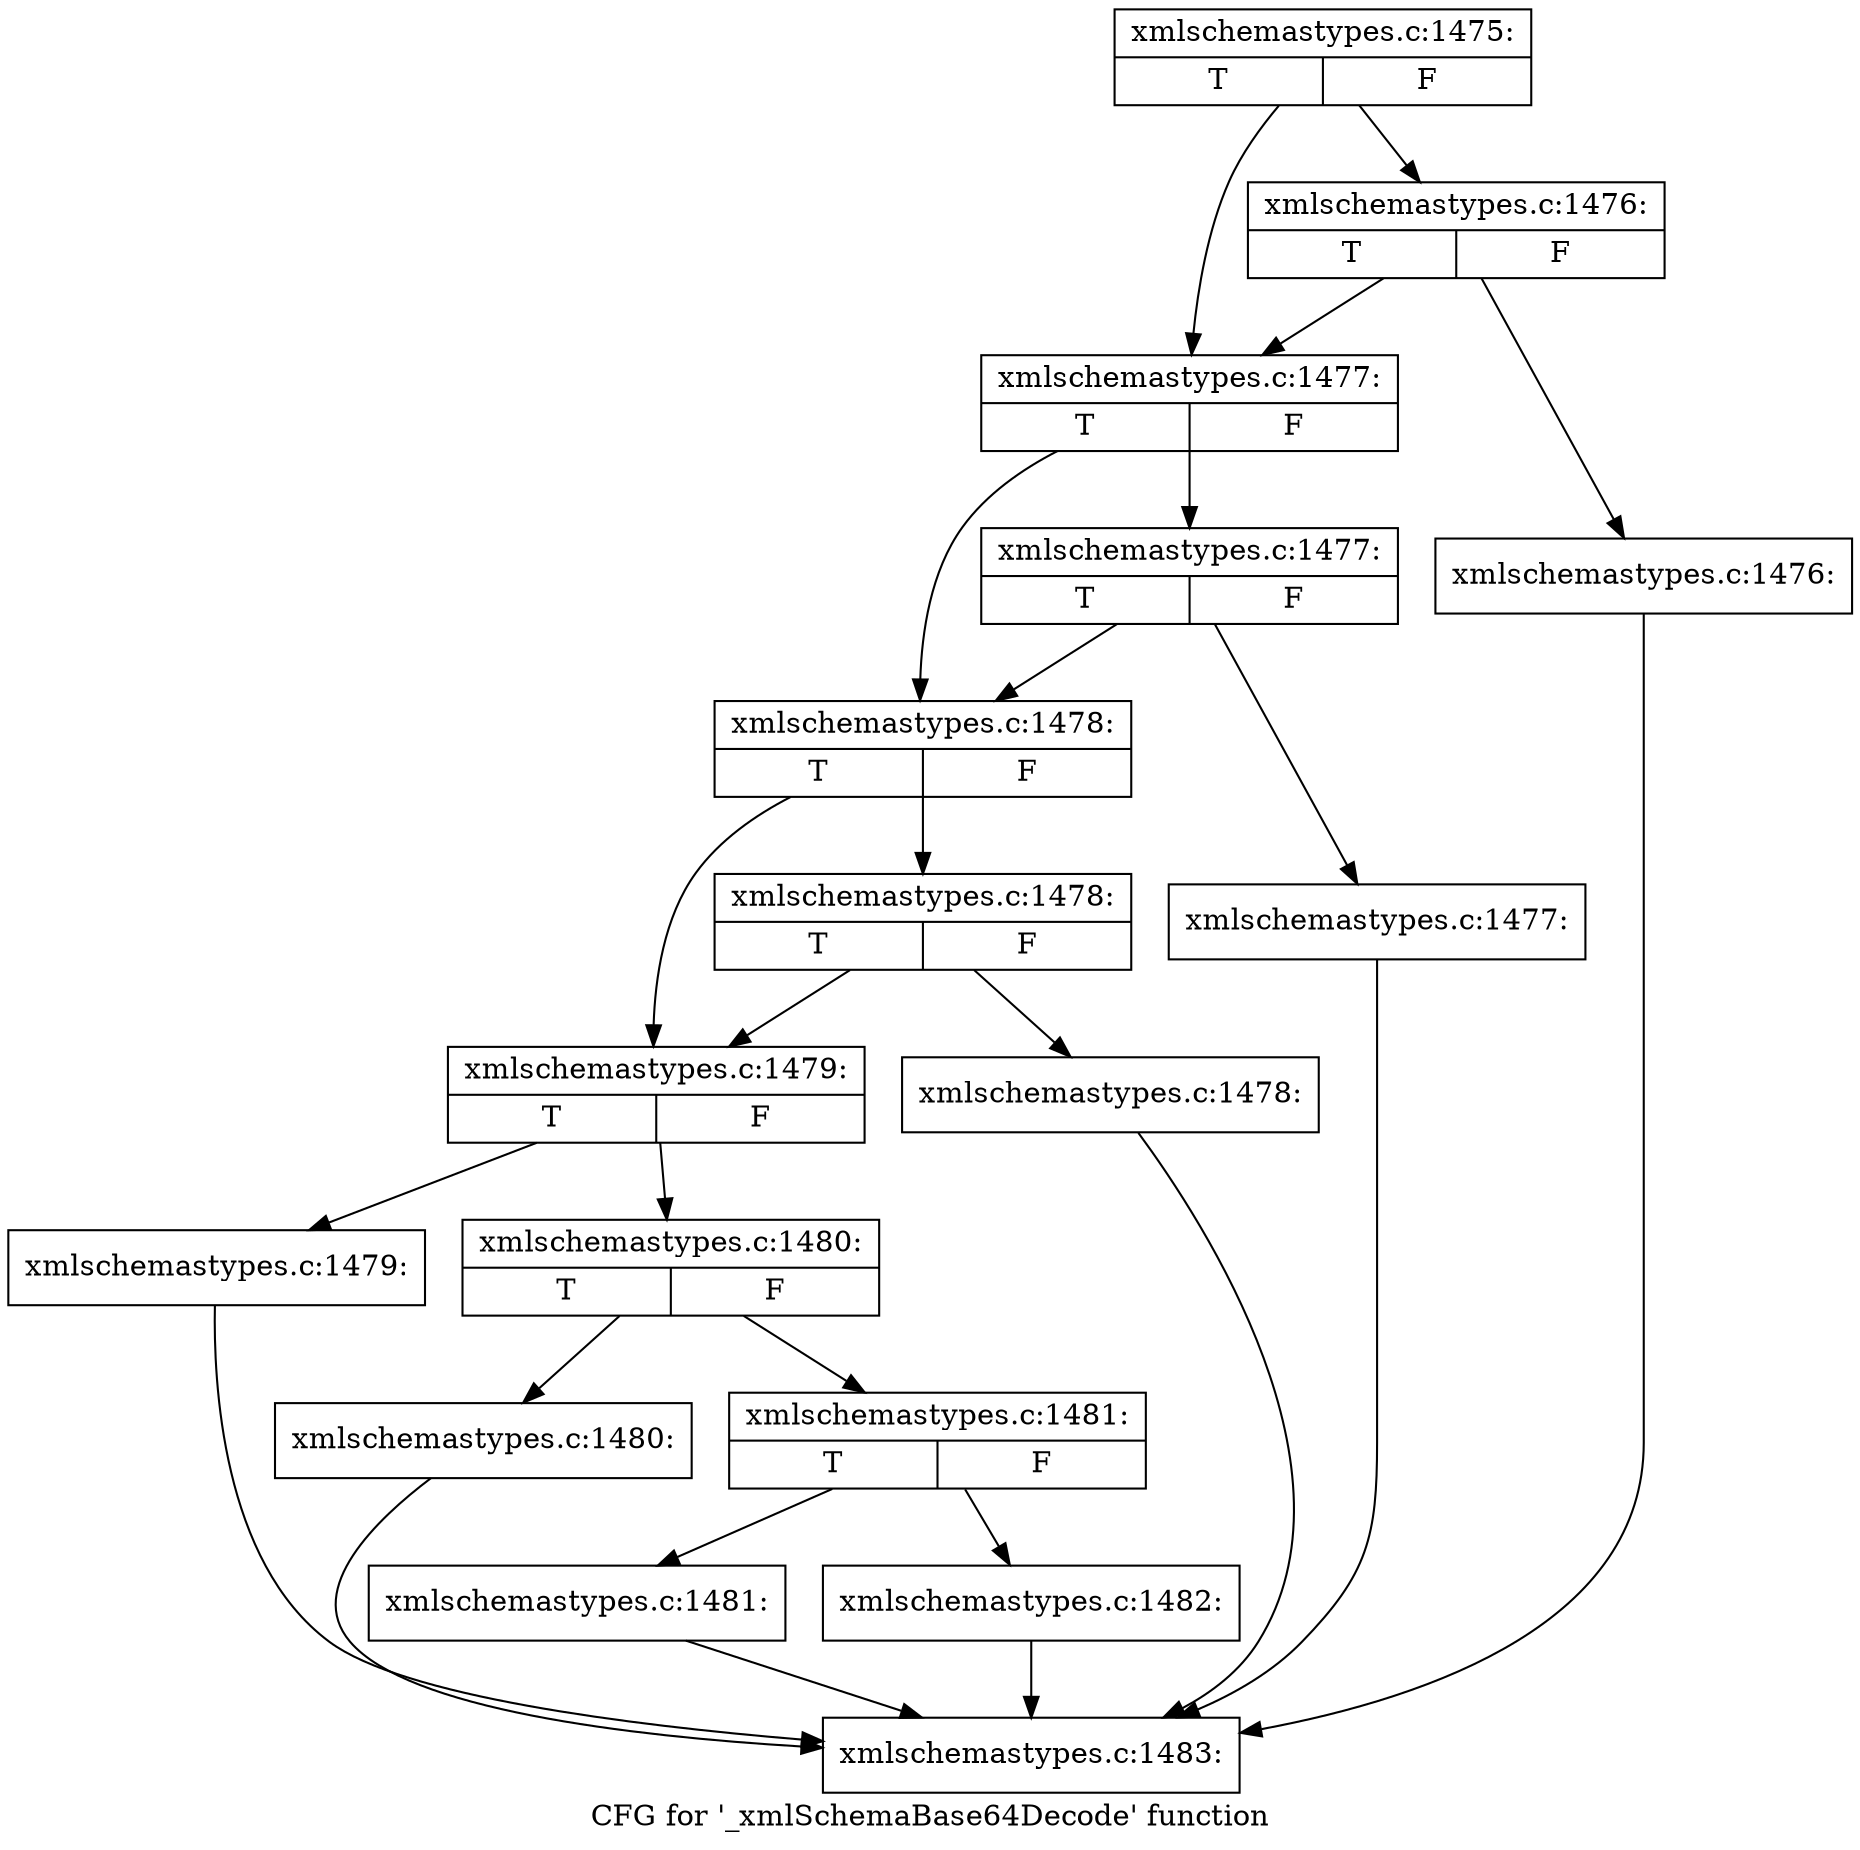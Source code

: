 digraph "CFG for '_xmlSchemaBase64Decode' function" {
	label="CFG for '_xmlSchemaBase64Decode' function";

	Node0x592e9e0 [shape=record,label="{xmlschemastypes.c:1475:|{<s0>T|<s1>F}}"];
	Node0x592e9e0 -> Node0x59295c0;
	Node0x592e9e0 -> Node0x592e970;
	Node0x59295c0 [shape=record,label="{xmlschemastypes.c:1476:|{<s0>T|<s1>F}}"];
	Node0x59295c0 -> Node0x592e920;
	Node0x59295c0 -> Node0x592e970;
	Node0x592e920 [shape=record,label="{xmlschemastypes.c:1476:}"];
	Node0x592e920 -> Node0x592ea30;
	Node0x592e970 [shape=record,label="{xmlschemastypes.c:1477:|{<s0>T|<s1>F}}"];
	Node0x592e970 -> Node0x592f7e0;
	Node0x592e970 -> Node0x592f790;
	Node0x592f7e0 [shape=record,label="{xmlschemastypes.c:1477:|{<s0>T|<s1>F}}"];
	Node0x592f7e0 -> Node0x592f740;
	Node0x592f7e0 -> Node0x592f790;
	Node0x592f740 [shape=record,label="{xmlschemastypes.c:1477:}"];
	Node0x592f740 -> Node0x592ea30;
	Node0x592f790 [shape=record,label="{xmlschemastypes.c:1478:|{<s0>T|<s1>F}}"];
	Node0x592f790 -> Node0x59302c0;
	Node0x592f790 -> Node0x5930270;
	Node0x59302c0 [shape=record,label="{xmlschemastypes.c:1478:|{<s0>T|<s1>F}}"];
	Node0x59302c0 -> Node0x5930220;
	Node0x59302c0 -> Node0x5930270;
	Node0x5930220 [shape=record,label="{xmlschemastypes.c:1478:}"];
	Node0x5930220 -> Node0x592ea30;
	Node0x5930270 [shape=record,label="{xmlschemastypes.c:1479:|{<s0>T|<s1>F}}"];
	Node0x5930270 -> Node0x5930d00;
	Node0x5930270 -> Node0x5930d50;
	Node0x5930d00 [shape=record,label="{xmlschemastypes.c:1479:}"];
	Node0x5930d00 -> Node0x592ea30;
	Node0x5930d50 [shape=record,label="{xmlschemastypes.c:1480:|{<s0>T|<s1>F}}"];
	Node0x5930d50 -> Node0x5931210;
	Node0x5930d50 -> Node0x5931260;
	Node0x5931210 [shape=record,label="{xmlschemastypes.c:1480:}"];
	Node0x5931210 -> Node0x592ea30;
	Node0x5931260 [shape=record,label="{xmlschemastypes.c:1481:|{<s0>T|<s1>F}}"];
	Node0x5931260 -> Node0x5931760;
	Node0x5931260 -> Node0x59317b0;
	Node0x5931760 [shape=record,label="{xmlschemastypes.c:1481:}"];
	Node0x5931760 -> Node0x592ea30;
	Node0x59317b0 [shape=record,label="{xmlschemastypes.c:1482:}"];
	Node0x59317b0 -> Node0x592ea30;
	Node0x592ea30 [shape=record,label="{xmlschemastypes.c:1483:}"];
}

